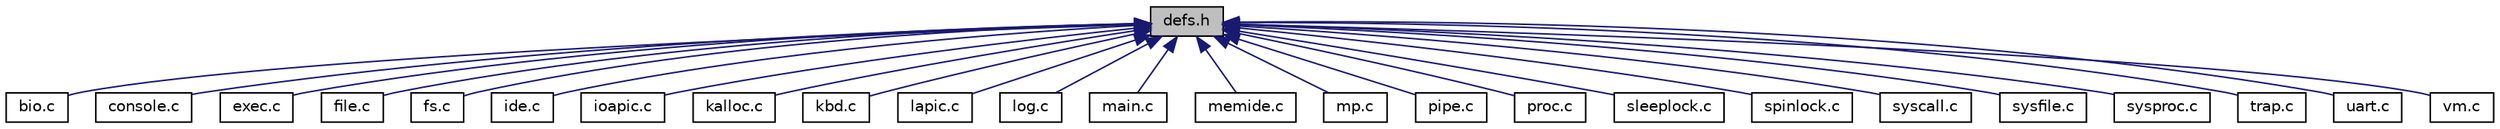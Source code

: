digraph "defs.h"
{
 // LATEX_PDF_SIZE
  edge [fontname="Helvetica",fontsize="10",labelfontname="Helvetica",labelfontsize="10"];
  node [fontname="Helvetica",fontsize="10",shape=record];
  Node1 [label="defs.h",height=0.2,width=0.4,color="black", fillcolor="grey75", style="filled", fontcolor="black",tooltip=" "];
  Node1 -> Node2 [dir="back",color="midnightblue",fontsize="10",style="solid"];
  Node2 [label="bio.c",height=0.2,width=0.4,color="black", fillcolor="white", style="filled",URL="$dc/de6/bio_8c.html",tooltip=" "];
  Node1 -> Node3 [dir="back",color="midnightblue",fontsize="10",style="solid"];
  Node3 [label="console.c",height=0.2,width=0.4,color="black", fillcolor="white", style="filled",URL="$d0/d56/console_8c.html",tooltip=" "];
  Node1 -> Node4 [dir="back",color="midnightblue",fontsize="10",style="solid"];
  Node4 [label="exec.c",height=0.2,width=0.4,color="black", fillcolor="white", style="filled",URL="$df/dc9/exec_8c.html",tooltip=" "];
  Node1 -> Node5 [dir="back",color="midnightblue",fontsize="10",style="solid"];
  Node5 [label="file.c",height=0.2,width=0.4,color="black", fillcolor="white", style="filled",URL="$d6/d13/file_8c.html",tooltip=" "];
  Node1 -> Node6 [dir="back",color="midnightblue",fontsize="10",style="solid"];
  Node6 [label="fs.c",height=0.2,width=0.4,color="black", fillcolor="white", style="filled",URL="$d2/d5a/fs_8c.html",tooltip=" "];
  Node1 -> Node7 [dir="back",color="midnightblue",fontsize="10",style="solid"];
  Node7 [label="ide.c",height=0.2,width=0.4,color="black", fillcolor="white", style="filled",URL="$d9/d2f/ide_8c.html",tooltip=" "];
  Node1 -> Node8 [dir="back",color="midnightblue",fontsize="10",style="solid"];
  Node8 [label="ioapic.c",height=0.2,width=0.4,color="black", fillcolor="white", style="filled",URL="$dd/d61/ioapic_8c.html",tooltip=" "];
  Node1 -> Node9 [dir="back",color="midnightblue",fontsize="10",style="solid"];
  Node9 [label="kalloc.c",height=0.2,width=0.4,color="black", fillcolor="white", style="filled",URL="$d4/def/kalloc_8c.html",tooltip=" "];
  Node1 -> Node10 [dir="back",color="midnightblue",fontsize="10",style="solid"];
  Node10 [label="kbd.c",height=0.2,width=0.4,color="black", fillcolor="white", style="filled",URL="$dc/da9/kbd_8c.html",tooltip=" "];
  Node1 -> Node11 [dir="back",color="midnightblue",fontsize="10",style="solid"];
  Node11 [label="lapic.c",height=0.2,width=0.4,color="black", fillcolor="white", style="filled",URL="$dc/df6/lapic_8c.html",tooltip=" "];
  Node1 -> Node12 [dir="back",color="midnightblue",fontsize="10",style="solid"];
  Node12 [label="log.c",height=0.2,width=0.4,color="black", fillcolor="white", style="filled",URL="$d7/df8/log_8c.html",tooltip=" "];
  Node1 -> Node13 [dir="back",color="midnightblue",fontsize="10",style="solid"];
  Node13 [label="main.c",height=0.2,width=0.4,color="black", fillcolor="white", style="filled",URL="$d0/d29/main_8c.html",tooltip=" "];
  Node1 -> Node14 [dir="back",color="midnightblue",fontsize="10",style="solid"];
  Node14 [label="memide.c",height=0.2,width=0.4,color="black", fillcolor="white", style="filled",URL="$da/d9b/memide_8c.html",tooltip=" "];
  Node1 -> Node15 [dir="back",color="midnightblue",fontsize="10",style="solid"];
  Node15 [label="mp.c",height=0.2,width=0.4,color="black", fillcolor="white", style="filled",URL="$dd/d06/mp_8c.html",tooltip=" "];
  Node1 -> Node16 [dir="back",color="midnightblue",fontsize="10",style="solid"];
  Node16 [label="pipe.c",height=0.2,width=0.4,color="black", fillcolor="white", style="filled",URL="$d1/d47/pipe_8c.html",tooltip=" "];
  Node1 -> Node17 [dir="back",color="midnightblue",fontsize="10",style="solid"];
  Node17 [label="proc.c",height=0.2,width=0.4,color="black", fillcolor="white", style="filled",URL="$d3/dda/proc_8c.html",tooltip=" "];
  Node1 -> Node18 [dir="back",color="midnightblue",fontsize="10",style="solid"];
  Node18 [label="sleeplock.c",height=0.2,width=0.4,color="black", fillcolor="white", style="filled",URL="$d8/dd1/sleeplock_8c.html",tooltip=" "];
  Node1 -> Node19 [dir="back",color="midnightblue",fontsize="10",style="solid"];
  Node19 [label="spinlock.c",height=0.2,width=0.4,color="black", fillcolor="white", style="filled",URL="$d3/d2d/spinlock_8c.html",tooltip=" "];
  Node1 -> Node20 [dir="back",color="midnightblue",fontsize="10",style="solid"];
  Node20 [label="syscall.c",height=0.2,width=0.4,color="black", fillcolor="white", style="filled",URL="$db/dd8/syscall_8c.html",tooltip=" "];
  Node1 -> Node21 [dir="back",color="midnightblue",fontsize="10",style="solid"];
  Node21 [label="sysfile.c",height=0.2,width=0.4,color="black", fillcolor="white", style="filled",URL="$d1/d14/sysfile_8c.html",tooltip=" "];
  Node1 -> Node22 [dir="back",color="midnightblue",fontsize="10",style="solid"];
  Node22 [label="sysproc.c",height=0.2,width=0.4,color="black", fillcolor="white", style="filled",URL="$dd/d35/sysproc_8c.html",tooltip=" "];
  Node1 -> Node23 [dir="back",color="midnightblue",fontsize="10",style="solid"];
  Node23 [label="trap.c",height=0.2,width=0.4,color="black", fillcolor="white", style="filled",URL="$dc/d6f/trap_8c.html",tooltip=" "];
  Node1 -> Node24 [dir="back",color="midnightblue",fontsize="10",style="solid"];
  Node24 [label="uart.c",height=0.2,width=0.4,color="black", fillcolor="white", style="filled",URL="$d1/d87/uart_8c.html",tooltip=" "];
  Node1 -> Node25 [dir="back",color="midnightblue",fontsize="10",style="solid"];
  Node25 [label="vm.c",height=0.2,width=0.4,color="black", fillcolor="white", style="filled",URL="$de/de9/vm_8c.html",tooltip=" "];
}
